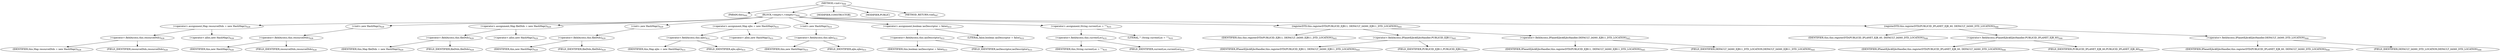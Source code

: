 digraph "&lt;init&gt;" {  
"1392" [label = <(METHOD,&lt;init&gt;)<SUB>644</SUB>> ]
"76" [label = <(PARAM,this)<SUB>644</SUB>> ]
"1393" [label = <(BLOCK,&lt;empty&gt;,&lt;empty&gt;)<SUB>644</SUB>> ]
"1394" [label = <(&lt;operator&gt;.assignment,Map resourceDtds = new HashMap())<SUB>628</SUB>> ]
"1395" [label = <(&lt;operator&gt;.fieldAccess,this.resourceDtds)<SUB>628</SUB>> ]
"1396" [label = <(IDENTIFIER,this,Map resourceDtds = new HashMap())<SUB>628</SUB>> ]
"1397" [label = <(FIELD_IDENTIFIER,resourceDtds,resourceDtds)<SUB>628</SUB>> ]
"1398" [label = <(&lt;operator&gt;.alloc,new HashMap())<SUB>628</SUB>> ]
"1399" [label = <(&lt;init&gt;,new HashMap())<SUB>628</SUB>> ]
"1400" [label = <(&lt;operator&gt;.fieldAccess,this.resourceDtds)<SUB>628</SUB>> ]
"1401" [label = <(IDENTIFIER,this,new HashMap())<SUB>628</SUB>> ]
"1402" [label = <(FIELD_IDENTIFIER,resourceDtds,resourceDtds)<SUB>628</SUB>> ]
"1403" [label = <(&lt;operator&gt;.assignment,Map fileDtds = new HashMap())<SUB>629</SUB>> ]
"1404" [label = <(&lt;operator&gt;.fieldAccess,this.fileDtds)<SUB>629</SUB>> ]
"1405" [label = <(IDENTIFIER,this,Map fileDtds = new HashMap())<SUB>629</SUB>> ]
"1406" [label = <(FIELD_IDENTIFIER,fileDtds,fileDtds)<SUB>629</SUB>> ]
"1407" [label = <(&lt;operator&gt;.alloc,new HashMap())<SUB>629</SUB>> ]
"1408" [label = <(&lt;init&gt;,new HashMap())<SUB>629</SUB>> ]
"1409" [label = <(&lt;operator&gt;.fieldAccess,this.fileDtds)<SUB>629</SUB>> ]
"1410" [label = <(IDENTIFIER,this,new HashMap())<SUB>629</SUB>> ]
"1411" [label = <(FIELD_IDENTIFIER,fileDtds,fileDtds)<SUB>629</SUB>> ]
"1412" [label = <(&lt;operator&gt;.assignment,Map ejbs = new HashMap())<SUB>631</SUB>> ]
"1413" [label = <(&lt;operator&gt;.fieldAccess,this.ejbs)<SUB>631</SUB>> ]
"1414" [label = <(IDENTIFIER,this,Map ejbs = new HashMap())<SUB>631</SUB>> ]
"1415" [label = <(FIELD_IDENTIFIER,ejbs,ejbs)<SUB>631</SUB>> ]
"1416" [label = <(&lt;operator&gt;.alloc,new HashMap())<SUB>631</SUB>> ]
"1417" [label = <(&lt;init&gt;,new HashMap())<SUB>631</SUB>> ]
"1418" [label = <(&lt;operator&gt;.fieldAccess,this.ejbs)<SUB>631</SUB>> ]
"1419" [label = <(IDENTIFIER,this,new HashMap())<SUB>631</SUB>> ]
"1420" [label = <(FIELD_IDENTIFIER,ejbs,ejbs)<SUB>631</SUB>> ]
"1421" [label = <(&lt;operator&gt;.assignment,boolean iasDescriptor = false)<SUB>633</SUB>> ]
"1422" [label = <(&lt;operator&gt;.fieldAccess,this.iasDescriptor)<SUB>633</SUB>> ]
"1423" [label = <(IDENTIFIER,this,boolean iasDescriptor = false)<SUB>633</SUB>> ]
"1424" [label = <(FIELD_IDENTIFIER,iasDescriptor,iasDescriptor)<SUB>633</SUB>> ]
"1425" [label = <(LITERAL,false,boolean iasDescriptor = false)<SUB>633</SUB>> ]
"1426" [label = <(&lt;operator&gt;.assignment,String currentLoc = &quot;&quot;)<SUB>635</SUB>> ]
"1427" [label = <(&lt;operator&gt;.fieldAccess,this.currentLoc)<SUB>635</SUB>> ]
"1428" [label = <(IDENTIFIER,this,String currentLoc = &quot;&quot;)<SUB>635</SUB>> ]
"1429" [label = <(FIELD_IDENTIFIER,currentLoc,currentLoc)<SUB>635</SUB>> ]
"1430" [label = <(LITERAL,&quot;&quot;,String currentLoc = &quot;&quot;)<SUB>635</SUB>> ]
"1431" [label = <(registerDTD,this.registerDTD(PUBLICID_EJB11, DEFAULT_IAS60_EJB11_DTD_LOCATION))<SUB>645</SUB>> ]
"75" [label = <(IDENTIFIER,this,this.registerDTD(PUBLICID_EJB11, DEFAULT_IAS60_EJB11_DTD_LOCATION))<SUB>645</SUB>> ]
"1432" [label = <(&lt;operator&gt;.fieldAccess,IPlanetEjbc$EjbcHandler.PUBLICID_EJB11)<SUB>645</SUB>> ]
"1433" [label = <(IDENTIFIER,IPlanetEjbc$EjbcHandler,this.registerDTD(PUBLICID_EJB11, DEFAULT_IAS60_EJB11_DTD_LOCATION))<SUB>645</SUB>> ]
"1434" [label = <(FIELD_IDENTIFIER,PUBLICID_EJB11,PUBLICID_EJB11)<SUB>645</SUB>> ]
"1435" [label = <(&lt;operator&gt;.fieldAccess,IPlanetEjbc$EjbcHandler.DEFAULT_IAS60_EJB11_DTD_LOCATION)<SUB>645</SUB>> ]
"1436" [label = <(IDENTIFIER,IPlanetEjbc$EjbcHandler,this.registerDTD(PUBLICID_EJB11, DEFAULT_IAS60_EJB11_DTD_LOCATION))<SUB>645</SUB>> ]
"1437" [label = <(FIELD_IDENTIFIER,DEFAULT_IAS60_EJB11_DTD_LOCATION,DEFAULT_IAS60_EJB11_DTD_LOCATION)<SUB>645</SUB>> ]
"1438" [label = <(registerDTD,this.registerDTD(PUBLICID_IPLANET_EJB_60, DEFAULT_IAS60_DTD_LOCATION))<SUB>646</SUB>> ]
"77" [label = <(IDENTIFIER,this,this.registerDTD(PUBLICID_IPLANET_EJB_60, DEFAULT_IAS60_DTD_LOCATION))<SUB>646</SUB>> ]
"1439" [label = <(&lt;operator&gt;.fieldAccess,IPlanetEjbc$EjbcHandler.PUBLICID_IPLANET_EJB_60)<SUB>646</SUB>> ]
"1440" [label = <(IDENTIFIER,IPlanetEjbc$EjbcHandler,this.registerDTD(PUBLICID_IPLANET_EJB_60, DEFAULT_IAS60_DTD_LOCATION))<SUB>646</SUB>> ]
"1441" [label = <(FIELD_IDENTIFIER,PUBLICID_IPLANET_EJB_60,PUBLICID_IPLANET_EJB_60)<SUB>646</SUB>> ]
"1442" [label = <(&lt;operator&gt;.fieldAccess,IPlanetEjbc$EjbcHandler.DEFAULT_IAS60_DTD_LOCATION)<SUB>646</SUB>> ]
"1443" [label = <(IDENTIFIER,IPlanetEjbc$EjbcHandler,this.registerDTD(PUBLICID_IPLANET_EJB_60, DEFAULT_IAS60_DTD_LOCATION))<SUB>646</SUB>> ]
"1444" [label = <(FIELD_IDENTIFIER,DEFAULT_IAS60_DTD_LOCATION,DEFAULT_IAS60_DTD_LOCATION)<SUB>646</SUB>> ]
"1445" [label = <(MODIFIER,CONSTRUCTOR)> ]
"1446" [label = <(MODIFIER,PUBLIC)> ]
"1447" [label = <(METHOD_RETURN,void)<SUB>647</SUB>> ]
  "1392" -> "76" 
  "1392" -> "1393" 
  "1392" -> "1445" 
  "1392" -> "1446" 
  "1392" -> "1447" 
  "1393" -> "1394" 
  "1393" -> "1399" 
  "1393" -> "1403" 
  "1393" -> "1408" 
  "1393" -> "1412" 
  "1393" -> "1417" 
  "1393" -> "1421" 
  "1393" -> "1426" 
  "1393" -> "1431" 
  "1393" -> "1438" 
  "1394" -> "1395" 
  "1394" -> "1398" 
  "1395" -> "1396" 
  "1395" -> "1397" 
  "1399" -> "1400" 
  "1400" -> "1401" 
  "1400" -> "1402" 
  "1403" -> "1404" 
  "1403" -> "1407" 
  "1404" -> "1405" 
  "1404" -> "1406" 
  "1408" -> "1409" 
  "1409" -> "1410" 
  "1409" -> "1411" 
  "1412" -> "1413" 
  "1412" -> "1416" 
  "1413" -> "1414" 
  "1413" -> "1415" 
  "1417" -> "1418" 
  "1418" -> "1419" 
  "1418" -> "1420" 
  "1421" -> "1422" 
  "1421" -> "1425" 
  "1422" -> "1423" 
  "1422" -> "1424" 
  "1426" -> "1427" 
  "1426" -> "1430" 
  "1427" -> "1428" 
  "1427" -> "1429" 
  "1431" -> "75" 
  "1431" -> "1432" 
  "1431" -> "1435" 
  "1432" -> "1433" 
  "1432" -> "1434" 
  "1435" -> "1436" 
  "1435" -> "1437" 
  "1438" -> "77" 
  "1438" -> "1439" 
  "1438" -> "1442" 
  "1439" -> "1440" 
  "1439" -> "1441" 
  "1442" -> "1443" 
  "1442" -> "1444" 
}
